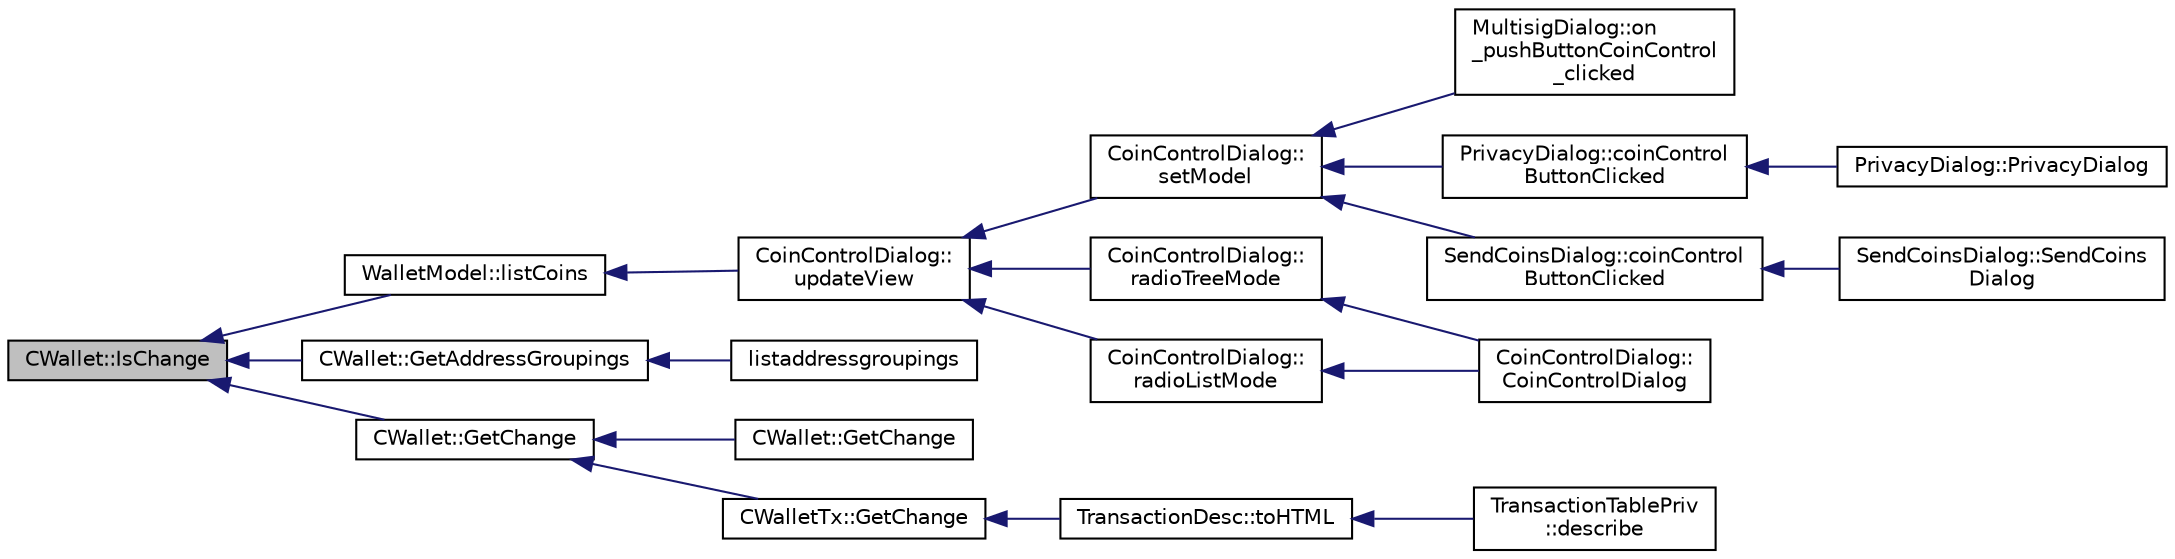 digraph "CWallet::IsChange"
{
  edge [fontname="Helvetica",fontsize="10",labelfontname="Helvetica",labelfontsize="10"];
  node [fontname="Helvetica",fontsize="10",shape=record];
  rankdir="LR";
  Node557 [label="CWallet::IsChange",height=0.2,width=0.4,color="black", fillcolor="grey75", style="filled", fontcolor="black"];
  Node557 -> Node558 [dir="back",color="midnightblue",fontsize="10",style="solid",fontname="Helvetica"];
  Node558 [label="WalletModel::listCoins",height=0.2,width=0.4,color="black", fillcolor="white", style="filled",URL="$class_wallet_model.html#ae5ce26bba42701b45de766ef11cc9a47"];
  Node558 -> Node559 [dir="back",color="midnightblue",fontsize="10",style="solid",fontname="Helvetica"];
  Node559 [label="CoinControlDialog::\lupdateView",height=0.2,width=0.4,color="black", fillcolor="white", style="filled",URL="$class_coin_control_dialog.html#aadea33050e5c1efd5eae8d2fcfa721f9"];
  Node559 -> Node560 [dir="back",color="midnightblue",fontsize="10",style="solid",fontname="Helvetica"];
  Node560 [label="CoinControlDialog::\lsetModel",height=0.2,width=0.4,color="black", fillcolor="white", style="filled",URL="$class_coin_control_dialog.html#a4c34a48574814089c54f763a22f5317a"];
  Node560 -> Node561 [dir="back",color="midnightblue",fontsize="10",style="solid",fontname="Helvetica"];
  Node561 [label="MultisigDialog::on\l_pushButtonCoinControl\l_clicked",height=0.2,width=0.4,color="black", fillcolor="white", style="filled",URL="$class_multisig_dialog.html#a3d21b360d294040f947ce6cc685dfdfa"];
  Node560 -> Node562 [dir="back",color="midnightblue",fontsize="10",style="solid",fontname="Helvetica"];
  Node562 [label="PrivacyDialog::coinControl\lButtonClicked",height=0.2,width=0.4,color="black", fillcolor="white", style="filled",URL="$class_privacy_dialog.html#a16488c5d2fb41caedb18e9a6c1a376bb"];
  Node562 -> Node563 [dir="back",color="midnightblue",fontsize="10",style="solid",fontname="Helvetica"];
  Node563 [label="PrivacyDialog::PrivacyDialog",height=0.2,width=0.4,color="black", fillcolor="white", style="filled",URL="$class_privacy_dialog.html#ab7308b7ed5782dfa26fb1f216385207c"];
  Node560 -> Node564 [dir="back",color="midnightblue",fontsize="10",style="solid",fontname="Helvetica"];
  Node564 [label="SendCoinsDialog::coinControl\lButtonClicked",height=0.2,width=0.4,color="black", fillcolor="white", style="filled",URL="$class_send_coins_dialog.html#a59d757d9e4bea5b380eb480fd79cfb49"];
  Node564 -> Node565 [dir="back",color="midnightblue",fontsize="10",style="solid",fontname="Helvetica"];
  Node565 [label="SendCoinsDialog::SendCoins\lDialog",height=0.2,width=0.4,color="black", fillcolor="white", style="filled",URL="$class_send_coins_dialog.html#a0df5bc29d1df68eda44826651afc595f"];
  Node559 -> Node566 [dir="back",color="midnightblue",fontsize="10",style="solid",fontname="Helvetica"];
  Node566 [label="CoinControlDialog::\lradioTreeMode",height=0.2,width=0.4,color="black", fillcolor="white", style="filled",URL="$class_coin_control_dialog.html#a1990d478f3ffba666c358a4f1bd395ec"];
  Node566 -> Node567 [dir="back",color="midnightblue",fontsize="10",style="solid",fontname="Helvetica"];
  Node567 [label="CoinControlDialog::\lCoinControlDialog",height=0.2,width=0.4,color="black", fillcolor="white", style="filled",URL="$class_coin_control_dialog.html#a8eafb58ed1c5668af9a4890704136671"];
  Node559 -> Node568 [dir="back",color="midnightblue",fontsize="10",style="solid",fontname="Helvetica"];
  Node568 [label="CoinControlDialog::\lradioListMode",height=0.2,width=0.4,color="black", fillcolor="white", style="filled",URL="$class_coin_control_dialog.html#a775c6d290cb63667a434b09072094533"];
  Node568 -> Node567 [dir="back",color="midnightblue",fontsize="10",style="solid",fontname="Helvetica"];
  Node557 -> Node569 [dir="back",color="midnightblue",fontsize="10",style="solid",fontname="Helvetica"];
  Node569 [label="CWallet::GetAddressGroupings",height=0.2,width=0.4,color="black", fillcolor="white", style="filled",URL="$group___actions.html#ga8eacbac6ad3697d90b98dfe02632f8ef"];
  Node569 -> Node570 [dir="back",color="midnightblue",fontsize="10",style="solid",fontname="Helvetica"];
  Node570 [label="listaddressgroupings",height=0.2,width=0.4,color="black", fillcolor="white", style="filled",URL="$rpcwallet_8cpp.html#a6be618acd7a7b1fb454dacbf24294317"];
  Node557 -> Node571 [dir="back",color="midnightblue",fontsize="10",style="solid",fontname="Helvetica"];
  Node571 [label="CWallet::GetChange",height=0.2,width=0.4,color="black", fillcolor="white", style="filled",URL="$class_c_wallet.html#ac1abe6ee00d6a8f20e92e164c423a6d5"];
  Node571 -> Node572 [dir="back",color="midnightblue",fontsize="10",style="solid",fontname="Helvetica"];
  Node572 [label="CWallet::GetChange",height=0.2,width=0.4,color="black", fillcolor="white", style="filled",URL="$class_c_wallet.html#a3e9a088a7b6b77edd7a0f80ed246eb58"];
  Node571 -> Node573 [dir="back",color="midnightblue",fontsize="10",style="solid",fontname="Helvetica"];
  Node573 [label="CWalletTx::GetChange",height=0.2,width=0.4,color="black", fillcolor="white", style="filled",URL="$class_c_wallet_tx.html#a714fe72284e4cc436d84f751a9a7aa60"];
  Node573 -> Node574 [dir="back",color="midnightblue",fontsize="10",style="solid",fontname="Helvetica"];
  Node574 [label="TransactionDesc::toHTML",height=0.2,width=0.4,color="black", fillcolor="white", style="filled",URL="$class_transaction_desc.html#ab7c9dbb2048aae121dd9d75df86e64f4"];
  Node574 -> Node575 [dir="back",color="midnightblue",fontsize="10",style="solid",fontname="Helvetica"];
  Node575 [label="TransactionTablePriv\l::describe",height=0.2,width=0.4,color="black", fillcolor="white", style="filled",URL="$class_transaction_table_priv.html#ab08d44e16bf6dd95b5b83959b3013780"];
}
